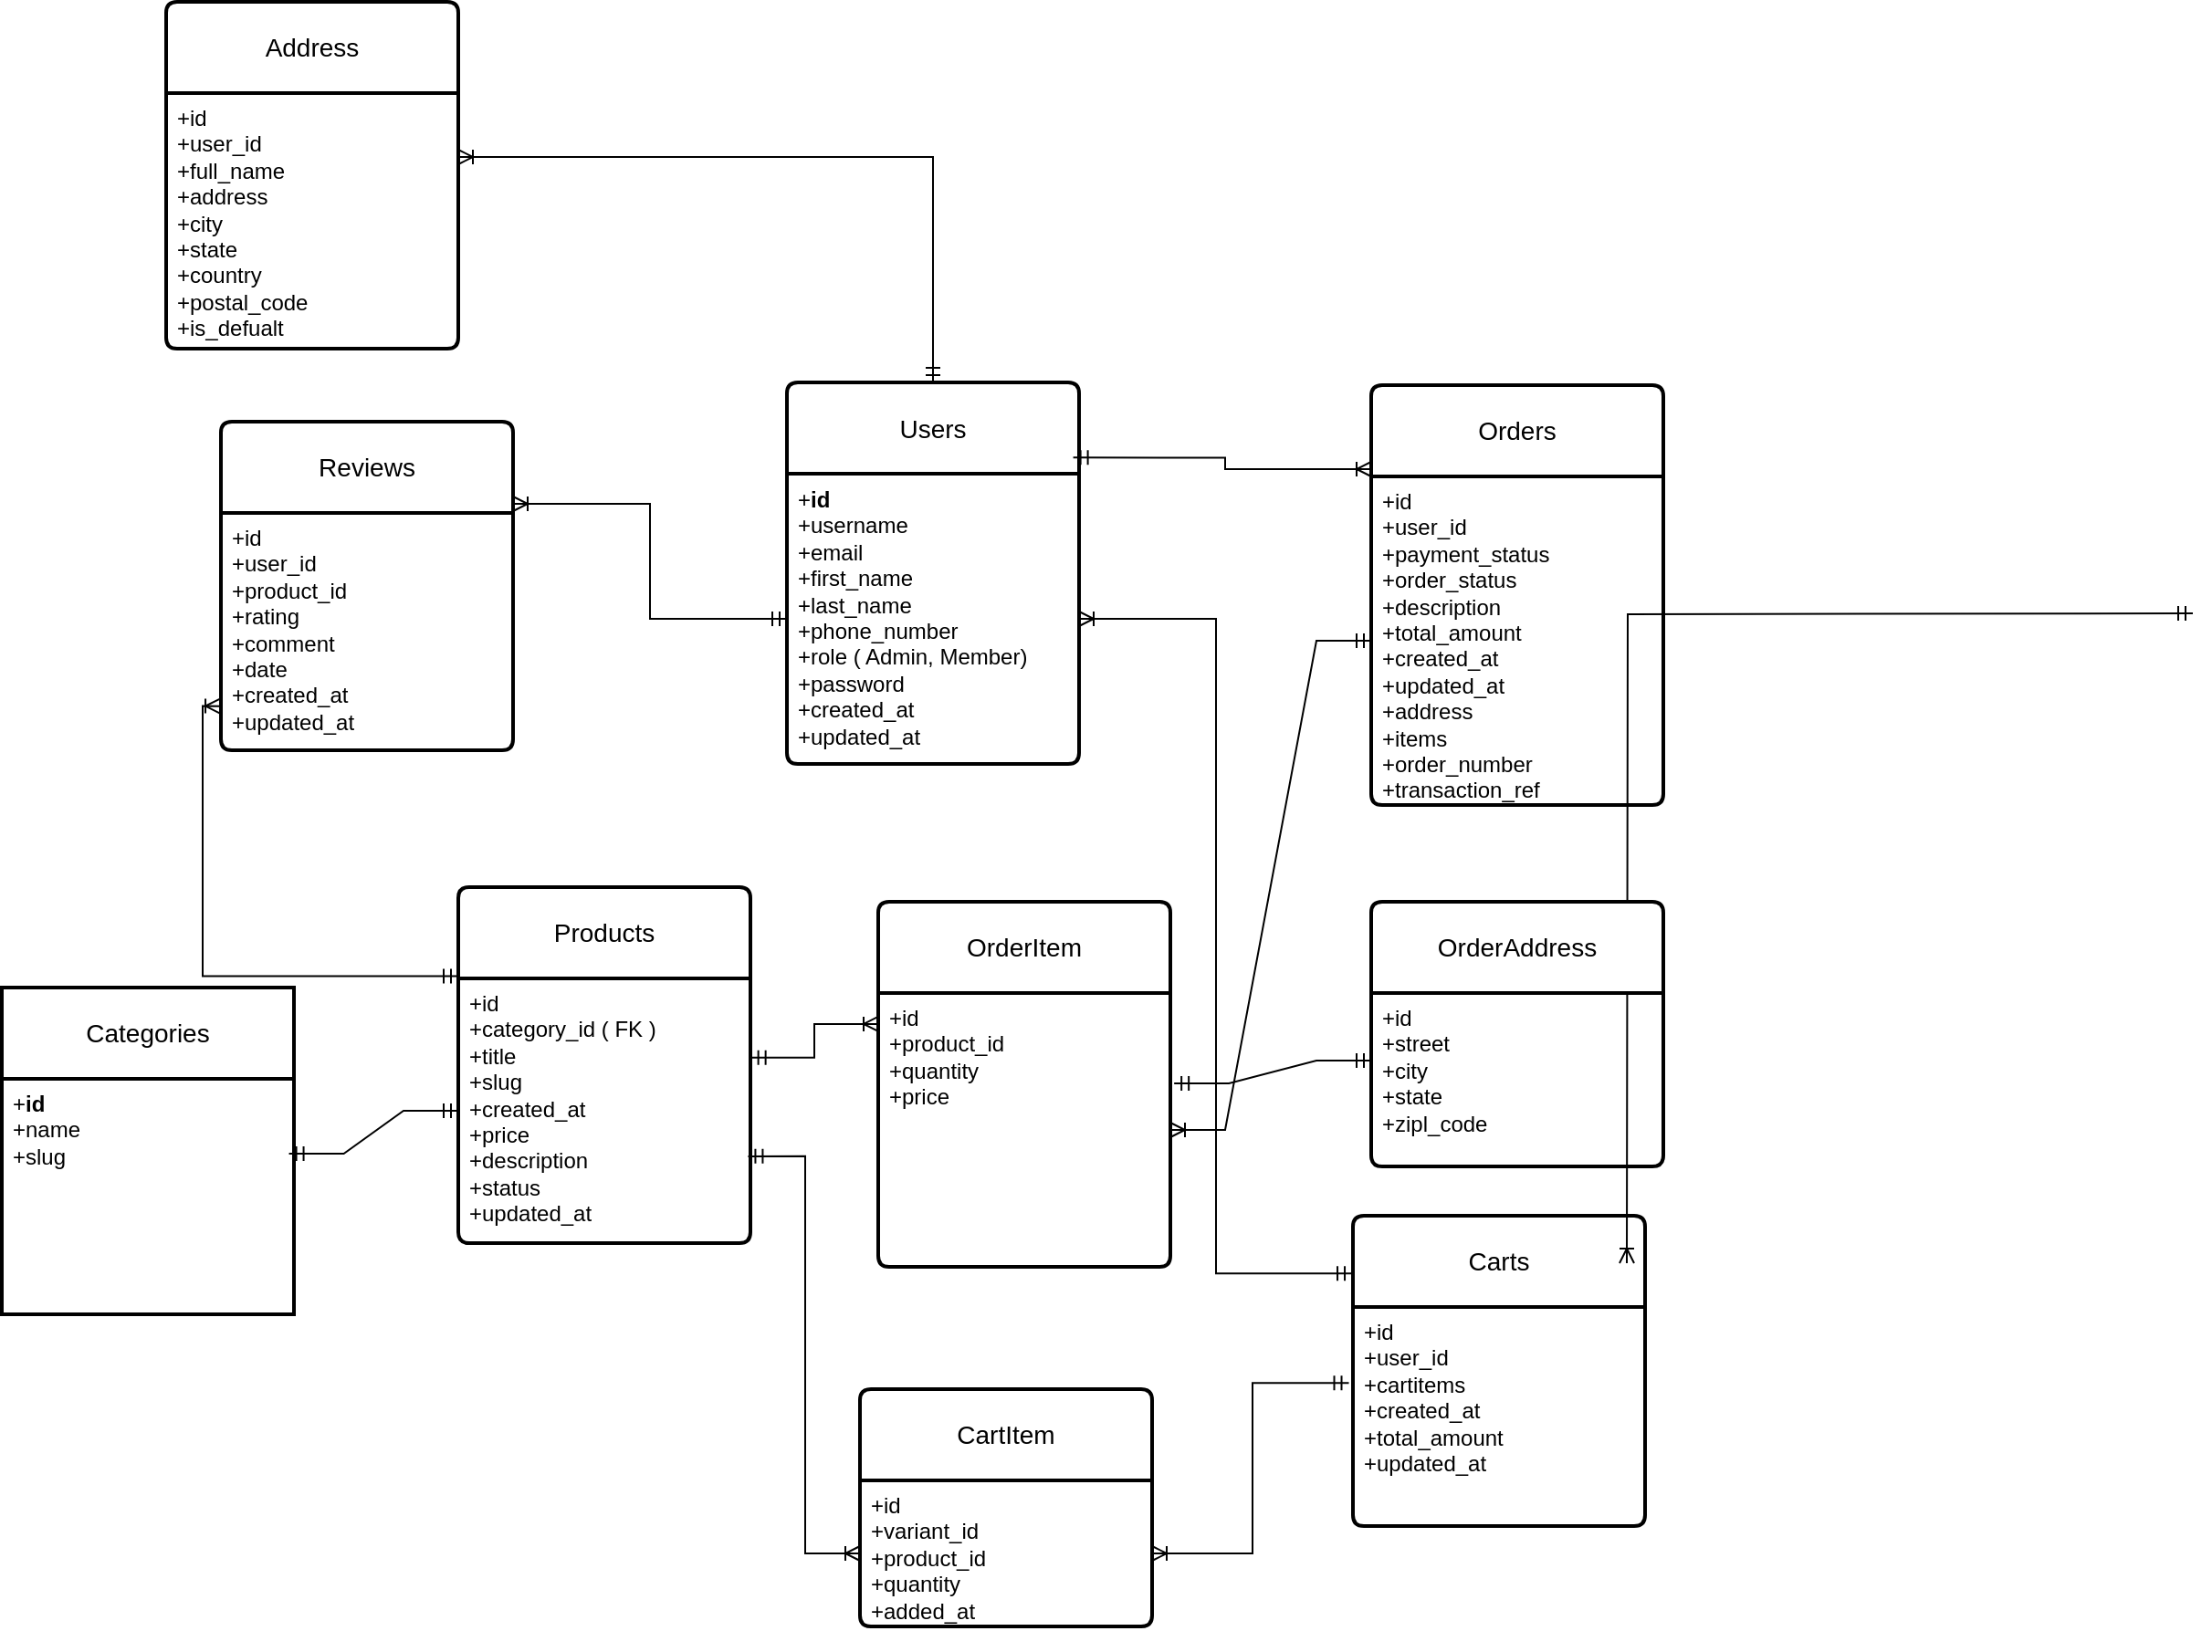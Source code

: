 <mxfile version="28.1.2">
  <diagram id="1TMu-HOtUyNcqiRtnH3y" name="main">
    <mxGraphModel dx="2038" dy="670" grid="1" gridSize="10" guides="1" tooltips="1" connect="1" arrows="1" fold="1" page="1" pageScale="1" pageWidth="850" pageHeight="1100" math="0" shadow="0">
      <root>
        <mxCell id="0" />
        <mxCell id="1" parent="0" />
        <mxCell id="FUowxaI3QkxXfSUFh_ol-1" value="Categories" style="swimlane;childLayout=stackLayout;horizontal=1;startSize=50;horizontalStack=0;rounded=1;fontSize=14;fontStyle=0;strokeWidth=2;resizeParent=0;resizeLast=1;shadow=0;dashed=0;align=center;arcSize=0;whiteSpace=wrap;html=1;" vertex="1" parent="1">
          <mxGeometry x="-280" y="720" width="160" height="179" as="geometry">
            <mxRectangle x="-270" y="180" width="70" height="50" as="alternateBounds" />
          </mxGeometry>
        </mxCell>
        <mxCell id="FUowxaI3QkxXfSUFh_ol-2" value="+&lt;b&gt;id&lt;/b&gt;&lt;div&gt;+name&lt;/div&gt;&lt;div&gt;+slug&lt;/div&gt;" style="align=left;strokeColor=none;fillColor=none;spacingLeft=4;spacingRight=4;fontSize=12;verticalAlign=top;resizable=0;rotatable=0;part=1;html=1;whiteSpace=wrap;" vertex="1" parent="FUowxaI3QkxXfSUFh_ol-1">
          <mxGeometry y="50" width="160" height="129" as="geometry" />
        </mxCell>
        <mxCell id="FUowxaI3QkxXfSUFh_ol-3" value="Carts" style="swimlane;childLayout=stackLayout;horizontal=1;startSize=50;horizontalStack=0;rounded=1;fontSize=14;fontStyle=0;strokeWidth=2;resizeParent=0;resizeLast=1;shadow=0;dashed=0;align=center;arcSize=4;whiteSpace=wrap;html=1;" vertex="1" parent="1">
          <mxGeometry x="460" y="845" width="160" height="170" as="geometry">
            <mxRectangle x="590" y="400" width="80" height="50" as="alternateBounds" />
          </mxGeometry>
        </mxCell>
        <mxCell id="FUowxaI3QkxXfSUFh_ol-4" value="+id&lt;div&gt;+user_id&lt;br&gt;+cartitems&lt;br&gt;&lt;div&gt;&lt;div&gt;+created_at&lt;/div&gt;&lt;div&gt;+total_amount&lt;/div&gt;&lt;div&gt;+updated_at&lt;/div&gt;&lt;/div&gt;&lt;/div&gt;" style="align=left;strokeColor=none;fillColor=none;spacingLeft=4;spacingRight=4;fontSize=12;verticalAlign=top;resizable=0;rotatable=0;part=1;html=1;whiteSpace=wrap;" vertex="1" parent="FUowxaI3QkxXfSUFh_ol-3">
          <mxGeometry y="50" width="160" height="120" as="geometry" />
        </mxCell>
        <mxCell id="FUowxaI3QkxXfSUFh_ol-9" value="Orders" style="swimlane;childLayout=stackLayout;horizontal=1;startSize=50;horizontalStack=0;rounded=1;fontSize=14;fontStyle=0;strokeWidth=2;resizeParent=0;resizeLast=1;shadow=0;dashed=0;align=center;arcSize=4;whiteSpace=wrap;html=1;" vertex="1" parent="1">
          <mxGeometry x="470" y="390" width="160" height="230" as="geometry">
            <mxRectangle x="250" y="300" width="80" height="50" as="alternateBounds" />
          </mxGeometry>
        </mxCell>
        <mxCell id="FUowxaI3QkxXfSUFh_ol-10" value="+id&lt;div&gt;&lt;span style=&quot;background-color: transparent; color: light-dark(rgb(0, 0, 0), rgb(255, 255, 255));&quot;&gt;+user_id&lt;/span&gt;&lt;/div&gt;&lt;div&gt;&lt;span style=&quot;background-color: transparent; color: light-dark(rgb(0, 0, 0), rgb(255, 255, 255));&quot;&gt;+payment_status&lt;/span&gt;&lt;/div&gt;&lt;div&gt;+order_status&lt;br&gt;&lt;div&gt;+description&lt;/div&gt;&lt;div&gt;+total_amount&lt;/div&gt;&lt;div&gt;+created_at&lt;/div&gt;&lt;div&gt;+updated_at&lt;/div&gt;&lt;div&gt;+address&lt;/div&gt;&lt;/div&gt;&lt;div&gt;+items&lt;/div&gt;&lt;div&gt;+order_number&lt;/div&gt;&lt;div&gt;+transaction_ref&lt;/div&gt;" style="align=left;strokeColor=none;fillColor=none;spacingLeft=4;spacingRight=4;fontSize=12;verticalAlign=top;resizable=0;rotatable=0;part=1;html=1;whiteSpace=wrap;" vertex="1" parent="FUowxaI3QkxXfSUFh_ol-9">
          <mxGeometry y="50" width="160" height="180" as="geometry" />
        </mxCell>
        <mxCell id="FUowxaI3QkxXfSUFh_ol-11" value="Products" style="swimlane;childLayout=stackLayout;horizontal=1;startSize=50;horizontalStack=0;rounded=1;fontSize=14;fontStyle=0;strokeWidth=2;resizeParent=0;resizeLast=1;shadow=0;dashed=0;align=center;arcSize=4;whiteSpace=wrap;html=1;" vertex="1" parent="1">
          <mxGeometry x="-30" y="665" width="160" height="195" as="geometry">
            <mxRectangle x="-90" y="30" width="160" height="50" as="alternateBounds" />
          </mxGeometry>
        </mxCell>
        <mxCell id="FUowxaI3QkxXfSUFh_ol-12" value="&lt;div&gt;&lt;div&gt;+id&lt;br&gt;+category_id ( FK )&lt;br&gt;&lt;div&gt;&lt;div&gt;+title&lt;/div&gt;&lt;div&gt;+slug&lt;/div&gt;&lt;div&gt;+created_at&lt;/div&gt;&lt;div&gt;+price&lt;/div&gt;&lt;div&gt;+description&lt;br&gt;+status&lt;br&gt;+updated_at&lt;/div&gt;&lt;/div&gt;&lt;/div&gt;&lt;/div&gt;" style="align=left;strokeColor=none;fillColor=none;spacingLeft=4;spacingRight=4;fontSize=12;verticalAlign=top;resizable=0;rotatable=0;part=1;html=1;whiteSpace=wrap;" vertex="1" parent="FUowxaI3QkxXfSUFh_ol-11">
          <mxGeometry y="50" width="160" height="145" as="geometry" />
        </mxCell>
        <mxCell id="FUowxaI3QkxXfSUFh_ol-13" value="" style="edgeStyle=orthogonalEdgeStyle;fontSize=12;html=1;endArrow=ERoneToMany;startArrow=ERmandOne;rounded=0;exitX=0;exitY=0.5;exitDx=0;exitDy=0;entryX=1;entryY=0.5;entryDx=0;entryDy=0;" edge="1" parent="1" target="FUowxaI3QkxXfSUFh_ol-8">
          <mxGeometry width="100" height="100" relative="1" as="geometry">
            <mxPoint x="920" y="515" as="sourcePoint" />
            <mxPoint x="610" y="871" as="targetPoint" />
          </mxGeometry>
        </mxCell>
        <mxCell id="FUowxaI3QkxXfSUFh_ol-14" value="" style="edgeStyle=entityRelationEdgeStyle;fontSize=12;html=1;endArrow=ERmandOne;startArrow=ERmandOne;rounded=0;exitX=0.983;exitY=0.318;exitDx=0;exitDy=0;exitPerimeter=0;entryX=0;entryY=0.5;entryDx=0;entryDy=0;" edge="1" parent="1" source="FUowxaI3QkxXfSUFh_ol-2" target="FUowxaI3QkxXfSUFh_ol-12">
          <mxGeometry width="100" height="100" relative="1" as="geometry">
            <mxPoint x="140" y="640" as="sourcePoint" />
            <mxPoint x="240" y="540" as="targetPoint" />
          </mxGeometry>
        </mxCell>
        <mxCell id="FUowxaI3QkxXfSUFh_ol-17" value="Users" style="swimlane;childLayout=stackLayout;horizontal=1;startSize=50;horizontalStack=0;rounded=1;fontSize=14;fontStyle=0;strokeWidth=2;resizeParent=0;resizeLast=1;shadow=0;dashed=0;align=center;arcSize=4;whiteSpace=wrap;html=1;" vertex="1" parent="1">
          <mxGeometry x="150" y="388.5" width="160" height="209" as="geometry">
            <mxRectangle x="570" y="180" width="80" height="50" as="alternateBounds" />
          </mxGeometry>
        </mxCell>
        <mxCell id="FUowxaI3QkxXfSUFh_ol-18" value="+&lt;b&gt;id&lt;/b&gt;&lt;div&gt;+username&lt;/div&gt;&lt;div&gt;+email&lt;/div&gt;&lt;div&gt;+first_name&lt;/div&gt;&lt;div&gt;+last_name&lt;/div&gt;&lt;div&gt;+phone_number&lt;/div&gt;&lt;div&gt;+role ( Admin, Member)&lt;/div&gt;&lt;div&gt;+password&lt;br&gt;+created_at&lt;br&gt;+updated_at&lt;/div&gt;" style="align=left;strokeColor=none;fillColor=none;spacingLeft=4;spacingRight=4;fontSize=12;verticalAlign=top;resizable=0;rotatable=0;part=1;html=1;whiteSpace=wrap;" vertex="1" parent="FUowxaI3QkxXfSUFh_ol-17">
          <mxGeometry y="50" width="160" height="159" as="geometry" />
        </mxCell>
        <mxCell id="FUowxaI3QkxXfSUFh_ol-19" value="Reviews" style="swimlane;childLayout=stackLayout;horizontal=1;startSize=50;horizontalStack=0;rounded=1;fontSize=14;fontStyle=0;strokeWidth=2;resizeParent=0;resizeLast=1;shadow=0;dashed=0;align=center;arcSize=4;whiteSpace=wrap;html=1;" vertex="1" parent="1">
          <mxGeometry x="-160" y="410" width="160" height="180" as="geometry">
            <mxRectangle x="570" y="180" width="80" height="50" as="alternateBounds" />
          </mxGeometry>
        </mxCell>
        <mxCell id="FUowxaI3QkxXfSUFh_ol-20" value="+id&lt;br&gt;+user_id&lt;br&gt;+product_id&lt;br&gt;+rating&lt;br&gt;&lt;div&gt;+comment&lt;/div&gt;&lt;div&gt;+date&lt;/div&gt;&lt;div&gt;+created_at&lt;/div&gt;&lt;div&gt;+updated_at&lt;/div&gt;" style="align=left;strokeColor=none;fillColor=none;spacingLeft=4;spacingRight=4;fontSize=12;verticalAlign=top;resizable=0;rotatable=0;part=1;html=1;whiteSpace=wrap;" vertex="1" parent="FUowxaI3QkxXfSUFh_ol-19">
          <mxGeometry y="50" width="160" height="130" as="geometry" />
        </mxCell>
        <mxCell id="FUowxaI3QkxXfSUFh_ol-21" value="" style="edgeStyle=orthogonalEdgeStyle;fontSize=12;html=1;endArrow=ERoneToMany;startArrow=ERmandOne;rounded=0;exitX=0.98;exitY=0.197;exitDx=0;exitDy=0;exitPerimeter=0;entryX=0;entryY=0.2;entryDx=0;entryDy=0;entryPerimeter=0;" edge="1" parent="1" source="FUowxaI3QkxXfSUFh_ol-17" target="FUowxaI3QkxXfSUFh_ol-9">
          <mxGeometry width="100" height="100" relative="1" as="geometry">
            <mxPoint x="280" y="460" as="sourcePoint" />
            <mxPoint x="360" y="461" as="targetPoint" />
          </mxGeometry>
        </mxCell>
        <mxCell id="FUowxaI3QkxXfSUFh_ol-22" value="OrderItem" style="swimlane;childLayout=stackLayout;horizontal=1;startSize=50;horizontalStack=0;rounded=1;fontSize=14;fontStyle=0;strokeWidth=2;resizeParent=0;resizeLast=1;shadow=0;dashed=0;align=center;arcSize=4;whiteSpace=wrap;html=1;" vertex="1" parent="1">
          <mxGeometry x="200" y="673" width="160" height="200" as="geometry">
            <mxRectangle x="250" y="300" width="80" height="50" as="alternateBounds" />
          </mxGeometry>
        </mxCell>
        <mxCell id="FUowxaI3QkxXfSUFh_ol-23" value="+id&lt;div&gt;&lt;span style=&quot;background-color: transparent; color: light-dark(rgb(0, 0, 0), rgb(255, 255, 255));&quot;&gt;+product_id&lt;/span&gt;&lt;/div&gt;&lt;div&gt;&lt;span style=&quot;background-color: transparent; color: light-dark(rgb(0, 0, 0), rgb(255, 255, 255));&quot;&gt;+quantity&lt;/span&gt;&lt;div&gt;+price&lt;/div&gt;&lt;/div&gt;" style="align=left;strokeColor=none;fillColor=none;spacingLeft=4;spacingRight=4;fontSize=12;verticalAlign=top;resizable=0;rotatable=0;part=1;html=1;whiteSpace=wrap;" vertex="1" parent="FUowxaI3QkxXfSUFh_ol-22">
          <mxGeometry y="50" width="160" height="150" as="geometry" />
        </mxCell>
        <mxCell id="FUowxaI3QkxXfSUFh_ol-24" value="Address" style="swimlane;childLayout=stackLayout;horizontal=1;startSize=50;horizontalStack=0;rounded=1;fontSize=14;fontStyle=0;strokeWidth=2;resizeParent=0;resizeLast=1;shadow=0;dashed=0;align=center;arcSize=4;whiteSpace=wrap;html=1;" vertex="1" parent="1">
          <mxGeometry x="-190" y="180" width="160" height="190" as="geometry">
            <mxRectangle x="570" y="180" width="80" height="50" as="alternateBounds" />
          </mxGeometry>
        </mxCell>
        <mxCell id="FUowxaI3QkxXfSUFh_ol-25" value="+id&lt;div&gt;+user_id&lt;/div&gt;&lt;div&gt;+full_name&lt;br&gt;+address&lt;/div&gt;&lt;div&gt;+city&lt;br&gt;+state&lt;br&gt;+country&lt;/div&gt;&lt;div&gt;+postal_code&lt;br&gt;+is_defualt&lt;/div&gt;" style="align=left;strokeColor=none;fillColor=none;spacingLeft=4;spacingRight=4;fontSize=12;verticalAlign=top;resizable=0;rotatable=0;part=1;html=1;whiteSpace=wrap;" vertex="1" parent="FUowxaI3QkxXfSUFh_ol-24">
          <mxGeometry y="50" width="160" height="140" as="geometry" />
        </mxCell>
        <mxCell id="FUowxaI3QkxXfSUFh_ol-26" value="CartItem" style="swimlane;childLayout=stackLayout;horizontal=1;startSize=50;horizontalStack=0;rounded=1;fontSize=14;fontStyle=0;strokeWidth=2;resizeParent=0;resizeLast=1;shadow=0;dashed=0;align=center;arcSize=4;whiteSpace=wrap;html=1;" vertex="1" parent="1">
          <mxGeometry x="190" y="940" width="160" height="130" as="geometry">
            <mxRectangle x="-90" y="30" width="160" height="50" as="alternateBounds" />
          </mxGeometry>
        </mxCell>
        <mxCell id="FUowxaI3QkxXfSUFh_ol-27" value="+id&lt;div&gt;&lt;span style=&quot;background-color: transparent; color: light-dark(rgb(0, 0, 0), rgb(255, 255, 255));&quot;&gt;+variant_id&lt;/span&gt;&lt;/div&gt;&lt;div&gt;&lt;span style=&quot;background-color: transparent; color: light-dark(rgb(0, 0, 0), rgb(255, 255, 255));&quot;&gt;+product_id&lt;/span&gt;&lt;/div&gt;&lt;div&gt;&lt;span style=&quot;background-color: transparent; color: light-dark(rgb(0, 0, 0), rgb(255, 255, 255));&quot;&gt;+quantity&lt;br&gt;+added_at&lt;br&gt;&lt;/span&gt;&lt;div&gt;&lt;br&gt;&lt;/div&gt;&lt;/div&gt;" style="align=left;strokeColor=none;fillColor=none;spacingLeft=4;spacingRight=4;fontSize=12;verticalAlign=top;resizable=0;rotatable=0;part=1;html=1;whiteSpace=wrap;" vertex="1" parent="FUowxaI3QkxXfSUFh_ol-26">
          <mxGeometry y="50" width="160" height="80" as="geometry" />
        </mxCell>
        <mxCell id="FUowxaI3QkxXfSUFh_ol-28" value="" style="edgeStyle=orthogonalEdgeStyle;fontSize=12;html=1;endArrow=ERoneToMany;startArrow=ERmandOne;rounded=0;exitX=0;exitY=0.5;exitDx=0;exitDy=0;entryX=1;entryY=0.25;entryDx=0;entryDy=0;" edge="1" parent="1" source="FUowxaI3QkxXfSUFh_ol-18" target="FUowxaI3QkxXfSUFh_ol-19">
          <mxGeometry width="100" height="100" relative="1" as="geometry">
            <mxPoint x="70.0" y="526.927" as="sourcePoint" />
            <mxPoint x="-100" y="500" as="targetPoint" />
          </mxGeometry>
        </mxCell>
        <mxCell id="FUowxaI3QkxXfSUFh_ol-29" value="" style="edgeStyle=orthogonalEdgeStyle;fontSize=12;html=1;endArrow=ERoneToMany;startArrow=ERmandOne;rounded=0;exitX=0.5;exitY=0;exitDx=0;exitDy=0;entryX=1;entryY=0.25;entryDx=0;entryDy=0;" edge="1" parent="1" source="FUowxaI3QkxXfSUFh_ol-17" target="FUowxaI3QkxXfSUFh_ol-25">
          <mxGeometry width="100" height="100" relative="1" as="geometry">
            <mxPoint x="60" y="342" as="sourcePoint" />
            <mxPoint x="223" y="310" as="targetPoint" />
          </mxGeometry>
        </mxCell>
        <mxCell id="FUowxaI3QkxXfSUFh_ol-31" value="" style="edgeStyle=entityRelationEdgeStyle;fontSize=12;html=1;endArrow=ERoneToMany;startArrow=ERmandOne;rounded=0;entryX=1;entryY=0.5;entryDx=0;entryDy=0;exitX=0;exitY=0.5;exitDx=0;exitDy=0;" edge="1" parent="1" source="FUowxaI3QkxXfSUFh_ol-10" target="FUowxaI3QkxXfSUFh_ol-23">
          <mxGeometry width="100" height="100" relative="1" as="geometry">
            <mxPoint x="460" y="620" as="sourcePoint" />
            <mxPoint x="413.6" y="782.2" as="targetPoint" />
          </mxGeometry>
        </mxCell>
        <mxCell id="FUowxaI3QkxXfSUFh_ol-34" value="OrderAddress" style="swimlane;childLayout=stackLayout;horizontal=1;startSize=50;horizontalStack=0;rounded=1;fontSize=14;fontStyle=0;strokeWidth=2;resizeParent=0;resizeLast=1;shadow=0;dashed=0;align=center;arcSize=4;whiteSpace=wrap;html=1;" vertex="1" parent="1">
          <mxGeometry x="470" y="673" width="160" height="145" as="geometry">
            <mxRectangle x="570" y="180" width="80" height="50" as="alternateBounds" />
          </mxGeometry>
        </mxCell>
        <mxCell id="FUowxaI3QkxXfSUFh_ol-35" value="+id&lt;div&gt;+street&lt;/div&gt;&lt;div&gt;+city&lt;br&gt;+state&lt;br&gt;&lt;/div&gt;&lt;div&gt;+zipl_code&lt;br&gt;&lt;/div&gt;" style="align=left;strokeColor=none;fillColor=none;spacingLeft=4;spacingRight=4;fontSize=12;verticalAlign=top;resizable=0;rotatable=0;part=1;html=1;whiteSpace=wrap;" vertex="1" parent="FUowxaI3QkxXfSUFh_ol-34">
          <mxGeometry y="50" width="160" height="95" as="geometry" />
        </mxCell>
        <mxCell id="FUowxaI3QkxXfSUFh_ol-36" value="" style="edgeStyle=entityRelationEdgeStyle;fontSize=12;html=1;endArrow=ERmandOne;startArrow=ERmandOne;rounded=0;exitX=1.013;exitY=0.33;exitDx=0;exitDy=0;entryX=0;entryY=0.389;entryDx=0;entryDy=0;exitPerimeter=0;entryPerimeter=0;" edge="1" parent="1" source="FUowxaI3QkxXfSUFh_ol-23" target="FUowxaI3QkxXfSUFh_ol-35">
          <mxGeometry width="100" height="100" relative="1" as="geometry">
            <mxPoint x="450" y="824" as="sourcePoint" />
            <mxPoint x="574" y="820" as="targetPoint" />
            <Array as="points">
              <mxPoint x="525.36" y="1013.76" />
            </Array>
          </mxGeometry>
        </mxCell>
        <mxCell id="FUowxaI3QkxXfSUFh_ol-37" value="" style="edgeStyle=orthogonalEdgeStyle;fontSize=12;html=1;endArrow=ERoneToMany;startArrow=ERmandOne;rounded=0;exitX=1.002;exitY=0.299;exitDx=0;exitDy=0;entryX=0;entryY=0.113;entryDx=0;entryDy=0;exitPerimeter=0;entryPerimeter=0;" edge="1" parent="1" source="FUowxaI3QkxXfSUFh_ol-12" target="FUowxaI3QkxXfSUFh_ol-23">
          <mxGeometry width="100" height="100" relative="1" as="geometry">
            <mxPoint x="320" y="693" as="sourcePoint" />
            <mxPoint x="170" y="630" as="targetPoint" />
          </mxGeometry>
        </mxCell>
        <mxCell id="FUowxaI3QkxXfSUFh_ol-38" value="" style="edgeStyle=orthogonalEdgeStyle;fontSize=12;html=1;endArrow=ERoneToMany;startArrow=ERmandOne;rounded=0;exitX=0.992;exitY=0.672;exitDx=0;exitDy=0;entryX=0;entryY=0.5;entryDx=0;entryDy=0;exitPerimeter=0;" edge="1" parent="1" source="FUowxaI3QkxXfSUFh_ol-12" target="FUowxaI3QkxXfSUFh_ol-27">
          <mxGeometry width="100" height="100" relative="1" as="geometry">
            <mxPoint x="60" y="948" as="sourcePoint" />
            <mxPoint x="180" y="930" as="targetPoint" />
          </mxGeometry>
        </mxCell>
        <mxCell id="FUowxaI3QkxXfSUFh_ol-39" value="" style="edgeStyle=orthogonalEdgeStyle;fontSize=12;html=1;endArrow=ERoneToMany;startArrow=ERmandOne;rounded=0;entryX=-0.003;entryY=0.814;entryDx=0;entryDy=0;entryPerimeter=0;exitX=0;exitY=0.25;exitDx=0;exitDy=0;" edge="1" parent="1" source="FUowxaI3QkxXfSUFh_ol-11" target="FUowxaI3QkxXfSUFh_ol-20">
          <mxGeometry width="100" height="100" relative="1" as="geometry">
            <mxPoint x="20" y="639" as="sourcePoint" />
            <mxPoint x="210" y="620" as="targetPoint" />
          </mxGeometry>
        </mxCell>
        <mxCell id="FUowxaI3QkxXfSUFh_ol-40" value="" style="edgeStyle=orthogonalEdgeStyle;fontSize=12;html=1;endArrow=ERoneToMany;startArrow=ERmandOne;rounded=0;exitX=-0.014;exitY=0.347;exitDx=0;exitDy=0;entryX=1;entryY=0.5;entryDx=0;entryDy=0;exitPerimeter=0;" edge="1" parent="1" source="FUowxaI3QkxXfSUFh_ol-4" target="FUowxaI3QkxXfSUFh_ol-27">
          <mxGeometry width="100" height="100" relative="1" as="geometry">
            <mxPoint x="390" y="988" as="sourcePoint" />
            <mxPoint x="510" y="970" as="targetPoint" />
          </mxGeometry>
        </mxCell>
        <mxCell id="FUowxaI3QkxXfSUFh_ol-41" value="" style="edgeStyle=orthogonalEdgeStyle;fontSize=12;html=1;endArrow=ERoneToMany;startArrow=ERmandOne;rounded=0;exitX=-0.003;exitY=0.186;exitDx=0;exitDy=0;entryX=1;entryY=0.5;entryDx=0;entryDy=0;exitPerimeter=0;" edge="1" parent="1" source="FUowxaI3QkxXfSUFh_ol-3" target="FUowxaI3QkxXfSUFh_ol-18">
          <mxGeometry width="100" height="100" relative="1" as="geometry">
            <mxPoint x="458" y="890" as="sourcePoint" />
            <mxPoint x="350" y="983" as="targetPoint" />
          </mxGeometry>
        </mxCell>
      </root>
    </mxGraphModel>
  </diagram>
</mxfile>
